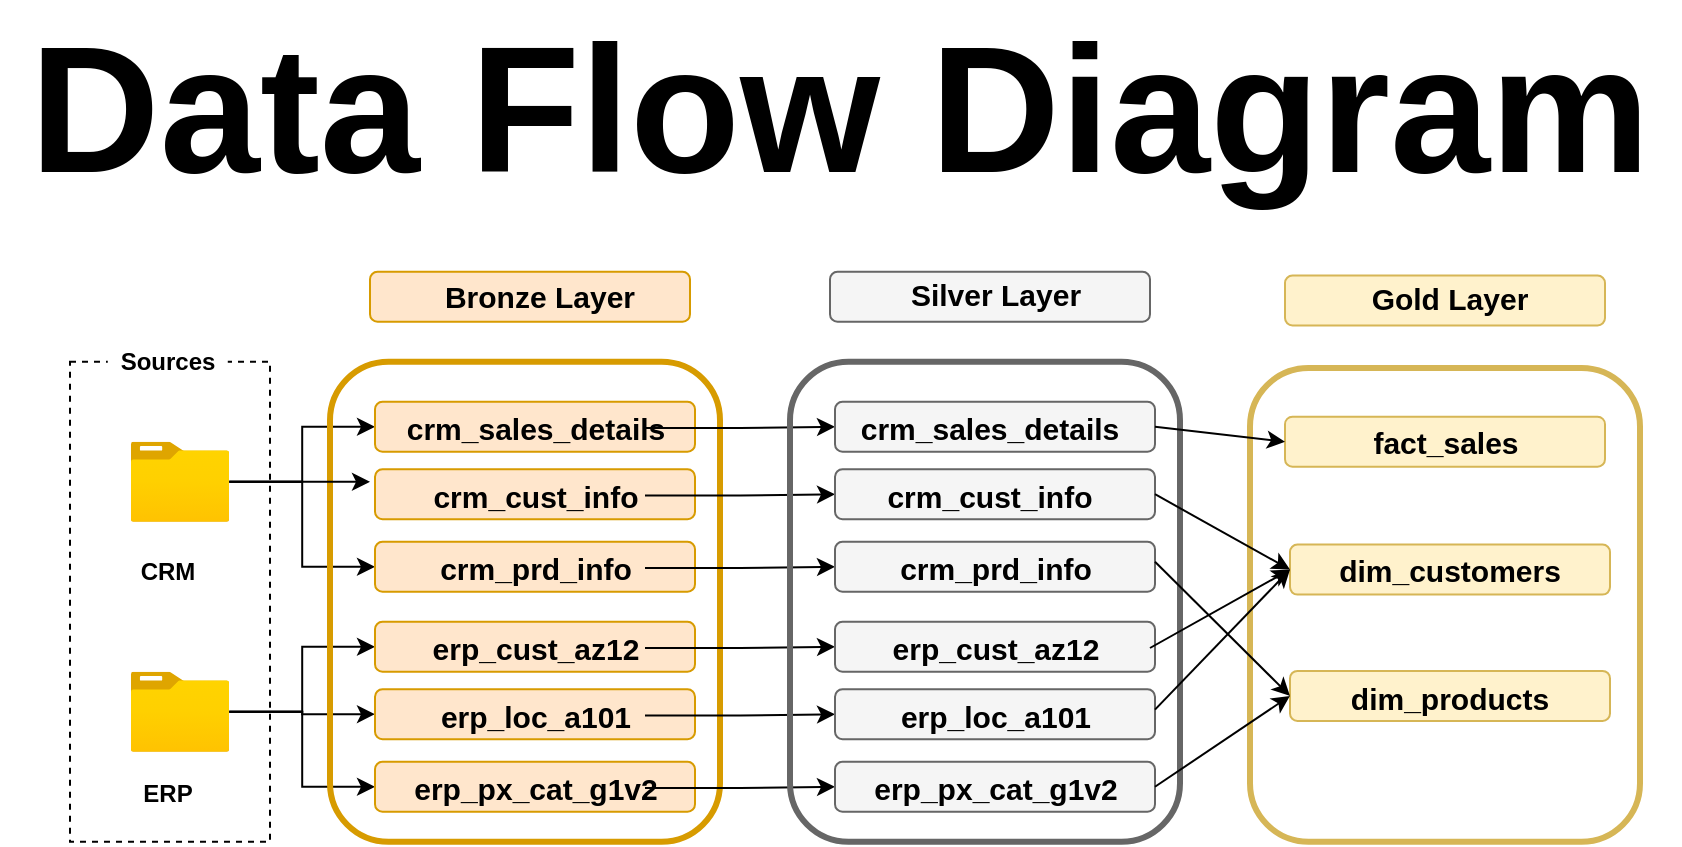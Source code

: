<mxfile version="28.1.2">
  <diagram name="Page-1" id="mnU-Wo1fCuVpfZbNAUWn">
    <mxGraphModel dx="531" dy="833" grid="1" gridSize="10" guides="1" tooltips="1" connect="1" arrows="1" fold="1" page="1" pageScale="1" pageWidth="850" pageHeight="1100" math="0" shadow="0">
      <root>
        <mxCell id="0" />
        <mxCell id="1" parent="0" />
        <mxCell id="ZWDw_myylXkHseVhUavi-1" value="&lt;font&gt;&lt;b&gt;Data Flow Diagram&lt;/b&gt;&lt;/font&gt;" style="text;html=1;align=center;verticalAlign=middle;whiteSpace=wrap;rounded=0;fontSize=90;" parent="1" vertex="1">
          <mxGeometry x="5" y="120" width="840" height="40" as="geometry" />
        </mxCell>
        <mxCell id="ZWDw_myylXkHseVhUavi-6" value="" style="rounded=0;whiteSpace=wrap;html=1;strokeColor=default;dashed=1;fillColor=none;" parent="1" vertex="1">
          <mxGeometry x="40" y="266.87" width="100" height="240" as="geometry" />
        </mxCell>
        <mxCell id="ZWDw_myylXkHseVhUavi-7" value="" style="rounded=0;whiteSpace=wrap;html=1;fillColor=default;strokeColor=none;dashed=1;dashPattern=1 4;" parent="1" vertex="1">
          <mxGeometry x="58.89" y="246.87" width="60" height="40" as="geometry" />
        </mxCell>
        <mxCell id="ZWDw_myylXkHseVhUavi-8" value="&lt;b&gt;Sources&lt;/b&gt;" style="text;html=1;align=center;verticalAlign=middle;whiteSpace=wrap;rounded=0;" parent="1" vertex="1">
          <mxGeometry x="58.89" y="251.87" width="60" height="30" as="geometry" />
        </mxCell>
        <mxCell id="ZWDw_myylXkHseVhUavi-37" style="edgeStyle=orthogonalEdgeStyle;rounded=0;orthogonalLoop=1;jettySize=auto;html=1;entryX=0;entryY=0.5;entryDx=0;entryDy=0;" parent="1" source="ZWDw_myylXkHseVhUavi-9" target="ZWDw_myylXkHseVhUavi-28" edge="1">
          <mxGeometry relative="1" as="geometry" />
        </mxCell>
        <mxCell id="ZWDw_myylXkHseVhUavi-38" style="edgeStyle=orthogonalEdgeStyle;rounded=0;orthogonalLoop=1;jettySize=auto;html=1;entryX=0;entryY=0.5;entryDx=0;entryDy=0;" parent="1" source="ZWDw_myylXkHseVhUavi-9" target="ZWDw_myylXkHseVhUavi-34" edge="1">
          <mxGeometry relative="1" as="geometry" />
        </mxCell>
        <mxCell id="ZWDw_myylXkHseVhUavi-9" value="" style="image;aspect=fixed;html=1;points=[];align=center;fontSize=12;image=img/lib/azure2/general/Folder_Blank.svg;" parent="1" vertex="1">
          <mxGeometry x="70.36" y="306.87" width="49.29" height="40" as="geometry" />
        </mxCell>
        <mxCell id="ZWDw_myylXkHseVhUavi-11" value="&lt;b&gt;CRM&lt;/b&gt;" style="text;html=1;align=center;verticalAlign=middle;whiteSpace=wrap;rounded=0;" parent="1" vertex="1">
          <mxGeometry x="68.88" y="356.87" width="40" height="30" as="geometry" />
        </mxCell>
        <mxCell id="ZWDw_myylXkHseVhUavi-47" style="edgeStyle=orthogonalEdgeStyle;rounded=0;orthogonalLoop=1;jettySize=auto;html=1;" parent="1" source="ZWDw_myylXkHseVhUavi-12" target="ZWDw_myylXkHseVhUavi-43" edge="1">
          <mxGeometry relative="1" as="geometry" />
        </mxCell>
        <mxCell id="ZWDw_myylXkHseVhUavi-48" style="edgeStyle=orthogonalEdgeStyle;rounded=0;orthogonalLoop=1;jettySize=auto;html=1;entryX=0;entryY=0.5;entryDx=0;entryDy=0;" parent="1" source="ZWDw_myylXkHseVhUavi-12" target="ZWDw_myylXkHseVhUavi-40" edge="1">
          <mxGeometry relative="1" as="geometry" />
        </mxCell>
        <mxCell id="ZWDw_myylXkHseVhUavi-49" style="edgeStyle=orthogonalEdgeStyle;rounded=0;orthogonalLoop=1;jettySize=auto;html=1;entryX=0;entryY=0.5;entryDx=0;entryDy=0;" parent="1" source="ZWDw_myylXkHseVhUavi-12" target="ZWDw_myylXkHseVhUavi-45" edge="1">
          <mxGeometry relative="1" as="geometry" />
        </mxCell>
        <mxCell id="ZWDw_myylXkHseVhUavi-12" value="" style="image;aspect=fixed;html=1;points=[];align=center;fontSize=12;image=img/lib/azure2/general/Folder_Blank.svg;" parent="1" vertex="1">
          <mxGeometry x="70.36" y="421.87" width="49.29" height="40" as="geometry" />
        </mxCell>
        <mxCell id="ZWDw_myylXkHseVhUavi-14" value="&lt;b&gt;ERP&lt;/b&gt;" style="text;html=1;align=center;verticalAlign=middle;whiteSpace=wrap;rounded=0;" parent="1" vertex="1">
          <mxGeometry x="62.92" y="466.87" width="51.93" height="33.13" as="geometry" />
        </mxCell>
        <mxCell id="ZWDw_myylXkHseVhUavi-18" value="" style="rounded=1;whiteSpace=wrap;html=1;fillColor=#ffe6cc;strokeColor=#d79b00;" parent="1" vertex="1">
          <mxGeometry x="190" y="221.87" width="160" height="25" as="geometry" />
        </mxCell>
        <mxCell id="ZWDw_myylXkHseVhUavi-19" value="" style="rounded=1;whiteSpace=wrap;html=1;fillColor=none;strokeColor=#d79b00;strokeWidth=3;" parent="1" vertex="1">
          <mxGeometry x="170" y="266.87" width="195" height="240" as="geometry" />
        </mxCell>
        <mxCell id="ZWDw_myylXkHseVhUavi-20" value="&lt;b&gt;&lt;font style=&quot;font-size: 15px;&quot;&gt;Bronze Layer&lt;/font&gt;&lt;/b&gt;" style="text;html=1;align=center;verticalAlign=middle;whiteSpace=wrap;rounded=1;" parent="1" vertex="1">
          <mxGeometry x="220" y="220.62" width="110" height="26.25" as="geometry" />
        </mxCell>
        <mxCell id="ZWDw_myylXkHseVhUavi-28" value="" style="rounded=1;whiteSpace=wrap;html=1;fillColor=#ffe6cc;strokeColor=#d79b00;" parent="1" vertex="1">
          <mxGeometry x="192.5" y="286.87" width="160" height="25" as="geometry" />
        </mxCell>
        <mxCell id="13WFfSaOPEswXD3yg6oG-22" style="edgeStyle=orthogonalEdgeStyle;rounded=0;orthogonalLoop=1;jettySize=auto;html=1;entryX=0;entryY=0.5;entryDx=0;entryDy=0;" parent="1" source="ZWDw_myylXkHseVhUavi-29" target="13WFfSaOPEswXD3yg6oG-4" edge="1">
          <mxGeometry relative="1" as="geometry" />
        </mxCell>
        <mxCell id="ZWDw_myylXkHseVhUavi-29" value="&lt;font style=&quot;font-size: 15px;&quot;&gt;&lt;b&gt;crm_sales_details&lt;/b&gt;&lt;/font&gt;" style="text;html=1;align=center;verticalAlign=middle;whiteSpace=wrap;rounded=1;" parent="1" vertex="1">
          <mxGeometry x="217.5" y="286.87" width="110" height="26.25" as="geometry" />
        </mxCell>
        <mxCell id="ZWDw_myylXkHseVhUavi-39" style="edgeStyle=orthogonalEdgeStyle;rounded=0;orthogonalLoop=1;jettySize=auto;html=1;exitX=0;exitY=0.25;exitDx=0;exitDy=0;" parent="1" source="ZWDw_myylXkHseVhUavi-32" edge="1">
          <mxGeometry relative="1" as="geometry">
            <mxPoint x="193" y="326.87" as="targetPoint" />
          </mxGeometry>
        </mxCell>
        <mxCell id="ZWDw_myylXkHseVhUavi-32" value="" style="rounded=1;whiteSpace=wrap;html=1;fillColor=#ffe6cc;strokeColor=#d79b00;" parent="1" vertex="1">
          <mxGeometry x="192.5" y="320.62" width="160" height="25" as="geometry" />
        </mxCell>
        <mxCell id="13WFfSaOPEswXD3yg6oG-23" style="edgeStyle=orthogonalEdgeStyle;rounded=0;orthogonalLoop=1;jettySize=auto;html=1;entryX=0;entryY=0.5;entryDx=0;entryDy=0;" parent="1" source="ZWDw_myylXkHseVhUavi-33" target="13WFfSaOPEswXD3yg6oG-7" edge="1">
          <mxGeometry relative="1" as="geometry" />
        </mxCell>
        <mxCell id="ZWDw_myylXkHseVhUavi-33" value="&lt;font style=&quot;font-size: 15px;&quot;&gt;&lt;b&gt;crm_cust_info&lt;/b&gt;&lt;/font&gt;" style="text;html=1;align=center;verticalAlign=middle;whiteSpace=wrap;rounded=1;" parent="1" vertex="1">
          <mxGeometry x="217.5" y="320.62" width="110" height="26.25" as="geometry" />
        </mxCell>
        <mxCell id="ZWDw_myylXkHseVhUavi-34" value="" style="rounded=1;whiteSpace=wrap;html=1;fillColor=#ffe6cc;strokeColor=#d79b00;" parent="1" vertex="1">
          <mxGeometry x="192.5" y="356.87" width="160" height="25" as="geometry" />
        </mxCell>
        <mxCell id="13WFfSaOPEswXD3yg6oG-24" style="edgeStyle=orthogonalEdgeStyle;rounded=0;orthogonalLoop=1;jettySize=auto;html=1;entryX=0;entryY=0.5;entryDx=0;entryDy=0;" parent="1" source="ZWDw_myylXkHseVhUavi-35" target="13WFfSaOPEswXD3yg6oG-9" edge="1">
          <mxGeometry relative="1" as="geometry" />
        </mxCell>
        <mxCell id="ZWDw_myylXkHseVhUavi-35" value="&lt;font style=&quot;font-size: 15px;&quot;&gt;&lt;b&gt;crm_prd_info&lt;/b&gt;&lt;/font&gt;" style="text;html=1;align=center;verticalAlign=middle;whiteSpace=wrap;rounded=1;" parent="1" vertex="1">
          <mxGeometry x="217.5" y="356.87" width="110" height="26.25" as="geometry" />
        </mxCell>
        <mxCell id="ZWDw_myylXkHseVhUavi-36" style="edgeStyle=orthogonalEdgeStyle;rounded=0;orthogonalLoop=1;jettySize=auto;html=1;" parent="1" source="ZWDw_myylXkHseVhUavi-9" edge="1">
          <mxGeometry relative="1" as="geometry">
            <mxPoint x="190" y="326.87" as="targetPoint" />
          </mxGeometry>
        </mxCell>
        <mxCell id="ZWDw_myylXkHseVhUavi-40" value="" style="rounded=1;whiteSpace=wrap;html=1;fillColor=#ffe6cc;strokeColor=#d79b00;" parent="1" vertex="1">
          <mxGeometry x="192.5" y="396.87" width="160" height="25" as="geometry" />
        </mxCell>
        <mxCell id="13WFfSaOPEswXD3yg6oG-25" style="edgeStyle=orthogonalEdgeStyle;rounded=0;orthogonalLoop=1;jettySize=auto;html=1;entryX=0;entryY=0.5;entryDx=0;entryDy=0;" parent="1" source="ZWDw_myylXkHseVhUavi-41" target="13WFfSaOPEswXD3yg6oG-11" edge="1">
          <mxGeometry relative="1" as="geometry" />
        </mxCell>
        <mxCell id="ZWDw_myylXkHseVhUavi-41" value="&lt;font style=&quot;font-size: 15px;&quot;&gt;&lt;b&gt;erp_cust_az12&lt;/b&gt;&lt;/font&gt;" style="text;html=1;align=center;verticalAlign=middle;whiteSpace=wrap;rounded=1;" parent="1" vertex="1">
          <mxGeometry x="217.5" y="396.87" width="110" height="26.25" as="geometry" />
        </mxCell>
        <mxCell id="ZWDw_myylXkHseVhUavi-42" style="edgeStyle=orthogonalEdgeStyle;rounded=0;orthogonalLoop=1;jettySize=auto;html=1;exitX=0;exitY=0.25;exitDx=0;exitDy=0;" parent="1" source="ZWDw_myylXkHseVhUavi-43" edge="1">
          <mxGeometry relative="1" as="geometry">
            <mxPoint x="193" y="436.87" as="targetPoint" />
          </mxGeometry>
        </mxCell>
        <mxCell id="ZWDw_myylXkHseVhUavi-43" value="" style="rounded=1;whiteSpace=wrap;html=1;fillColor=#ffe6cc;strokeColor=#d79b00;" parent="1" vertex="1">
          <mxGeometry x="192.5" y="430.62" width="160" height="25" as="geometry" />
        </mxCell>
        <mxCell id="13WFfSaOPEswXD3yg6oG-26" style="edgeStyle=orthogonalEdgeStyle;rounded=0;orthogonalLoop=1;jettySize=auto;html=1;entryX=0;entryY=0.5;entryDx=0;entryDy=0;" parent="1" source="ZWDw_myylXkHseVhUavi-44" target="13WFfSaOPEswXD3yg6oG-14" edge="1">
          <mxGeometry relative="1" as="geometry" />
        </mxCell>
        <mxCell id="ZWDw_myylXkHseVhUavi-44" value="&lt;font style=&quot;font-size: 15px;&quot;&gt;&lt;b&gt;erp_loc_a101&lt;/b&gt;&lt;/font&gt;" style="text;html=1;align=center;verticalAlign=middle;whiteSpace=wrap;rounded=1;" parent="1" vertex="1">
          <mxGeometry x="217.5" y="430.62" width="110" height="26.25" as="geometry" />
        </mxCell>
        <mxCell id="ZWDw_myylXkHseVhUavi-45" value="" style="rounded=1;whiteSpace=wrap;html=1;fillColor=#ffe6cc;strokeColor=#d79b00;" parent="1" vertex="1">
          <mxGeometry x="192.5" y="466.87" width="160" height="25" as="geometry" />
        </mxCell>
        <mxCell id="13WFfSaOPEswXD3yg6oG-27" style="edgeStyle=orthogonalEdgeStyle;rounded=0;orthogonalLoop=1;jettySize=auto;html=1;" parent="1" source="ZWDw_myylXkHseVhUavi-46" target="13WFfSaOPEswXD3yg6oG-16" edge="1">
          <mxGeometry relative="1" as="geometry" />
        </mxCell>
        <mxCell id="ZWDw_myylXkHseVhUavi-46" value="&lt;font style=&quot;font-size: 15px;&quot;&gt;&lt;b&gt;erp_px_cat_g1v2&lt;/b&gt;&lt;/font&gt;" style="text;html=1;align=center;verticalAlign=middle;whiteSpace=wrap;rounded=1;" parent="1" vertex="1">
          <mxGeometry x="217.5" y="466.87" width="110" height="26.25" as="geometry" />
        </mxCell>
        <mxCell id="13WFfSaOPEswXD3yg6oG-1" value="" style="rounded=1;whiteSpace=wrap;html=1;fillColor=#f5f5f5;strokeColor=#666666;fontColor=#333333;" parent="1" vertex="1">
          <mxGeometry x="420" y="221.87" width="160" height="25" as="geometry" />
        </mxCell>
        <mxCell id="13WFfSaOPEswXD3yg6oG-2" value="" style="rounded=1;whiteSpace=wrap;html=1;fillColor=none;strokeColor=#666666;strokeWidth=3;fontColor=#333333;" parent="1" vertex="1">
          <mxGeometry x="400" y="266.87" width="195" height="240" as="geometry" />
        </mxCell>
        <mxCell id="13WFfSaOPEswXD3yg6oG-3" value="&lt;b&gt;&lt;font style=&quot;font-size: 15px;&quot;&gt;Silver Layer&lt;/font&gt;&lt;/b&gt;" style="text;html=1;align=center;verticalAlign=middle;whiteSpace=wrap;rounded=1;" parent="1" vertex="1">
          <mxGeometry x="447.5" y="220" width="110" height="26.25" as="geometry" />
        </mxCell>
        <mxCell id="13WFfSaOPEswXD3yg6oG-4" value="" style="rounded=1;whiteSpace=wrap;html=1;fillColor=#f5f5f5;strokeColor=#666666;fontColor=#333333;" parent="1" vertex="1">
          <mxGeometry x="422.5" y="286.87" width="160" height="25" as="geometry" />
        </mxCell>
        <mxCell id="13WFfSaOPEswXD3yg6oG-5" value="&lt;font style=&quot;font-size: 15px;&quot;&gt;&lt;b&gt;crm_sales_details&lt;/b&gt;&lt;/font&gt;" style="text;html=1;align=center;verticalAlign=middle;whiteSpace=wrap;rounded=1;" parent="1" vertex="1">
          <mxGeometry x="445" y="286.87" width="110" height="26.25" as="geometry" />
        </mxCell>
        <mxCell id="13WFfSaOPEswXD3yg6oG-6" style="edgeStyle=orthogonalEdgeStyle;rounded=0;orthogonalLoop=1;jettySize=auto;html=1;exitX=0;exitY=0.25;exitDx=0;exitDy=0;fillColor=#f5f5f5;strokeColor=#666666;" parent="1" source="13WFfSaOPEswXD3yg6oG-7" edge="1">
          <mxGeometry relative="1" as="geometry">
            <mxPoint x="423" y="326.87" as="targetPoint" />
          </mxGeometry>
        </mxCell>
        <mxCell id="13WFfSaOPEswXD3yg6oG-7" value="" style="rounded=1;whiteSpace=wrap;html=1;fillColor=#f5f5f5;strokeColor=#666666;fontColor=#333333;" parent="1" vertex="1">
          <mxGeometry x="422.5" y="320.62" width="160" height="25" as="geometry" />
        </mxCell>
        <mxCell id="13WFfSaOPEswXD3yg6oG-8" value="&lt;font style=&quot;font-size: 15px;&quot;&gt;&lt;b&gt;crm_cust_info&lt;/b&gt;&lt;/font&gt;" style="text;html=1;align=center;verticalAlign=middle;whiteSpace=wrap;rounded=1;" parent="1" vertex="1">
          <mxGeometry x="445" y="320.62" width="110" height="26.25" as="geometry" />
        </mxCell>
        <mxCell id="13WFfSaOPEswXD3yg6oG-9" value="" style="rounded=1;whiteSpace=wrap;html=1;fillColor=#f5f5f5;strokeColor=#666666;fontColor=#333333;" parent="1" vertex="1">
          <mxGeometry x="422.5" y="356.87" width="160" height="25" as="geometry" />
        </mxCell>
        <mxCell id="13WFfSaOPEswXD3yg6oG-10" value="&lt;font style=&quot;font-size: 15px;&quot;&gt;&lt;b&gt;crm_prd_info&lt;/b&gt;&lt;/font&gt;" style="text;html=1;align=center;verticalAlign=middle;whiteSpace=wrap;rounded=1;" parent="1" vertex="1">
          <mxGeometry x="447.5" y="356.87" width="110" height="26.25" as="geometry" />
        </mxCell>
        <mxCell id="13WFfSaOPEswXD3yg6oG-11" value="" style="rounded=1;whiteSpace=wrap;html=1;fillColor=#f5f5f5;strokeColor=#666666;fontColor=#333333;" parent="1" vertex="1">
          <mxGeometry x="422.5" y="396.87" width="160" height="25" as="geometry" />
        </mxCell>
        <mxCell id="13WFfSaOPEswXD3yg6oG-12" value="&lt;font style=&quot;font-size: 15px;&quot;&gt;&lt;b&gt;erp_cust_az12&lt;/b&gt;&lt;/font&gt;" style="text;html=1;align=center;verticalAlign=middle;whiteSpace=wrap;rounded=1;" parent="1" vertex="1">
          <mxGeometry x="447.5" y="396.87" width="110" height="26.25" as="geometry" />
        </mxCell>
        <mxCell id="13WFfSaOPEswXD3yg6oG-13" style="edgeStyle=orthogonalEdgeStyle;rounded=0;orthogonalLoop=1;jettySize=auto;html=1;exitX=0;exitY=0.25;exitDx=0;exitDy=0;fillColor=#f5f5f5;strokeColor=#666666;" parent="1" source="13WFfSaOPEswXD3yg6oG-14" edge="1">
          <mxGeometry relative="1" as="geometry">
            <mxPoint x="423" y="436.87" as="targetPoint" />
          </mxGeometry>
        </mxCell>
        <mxCell id="13WFfSaOPEswXD3yg6oG-14" value="" style="rounded=1;whiteSpace=wrap;html=1;fillColor=#f5f5f5;strokeColor=#666666;fontColor=#333333;" parent="1" vertex="1">
          <mxGeometry x="422.5" y="430.62" width="160" height="25" as="geometry" />
        </mxCell>
        <mxCell id="13WFfSaOPEswXD3yg6oG-15" value="&lt;font style=&quot;font-size: 15px;&quot;&gt;&lt;b&gt;erp_loc_a101&lt;/b&gt;&lt;/font&gt;" style="text;html=1;align=center;verticalAlign=middle;whiteSpace=wrap;rounded=1;" parent="1" vertex="1">
          <mxGeometry x="447.5" y="430.62" width="110" height="26.25" as="geometry" />
        </mxCell>
        <mxCell id="13WFfSaOPEswXD3yg6oG-16" value="" style="rounded=1;whiteSpace=wrap;html=1;fillColor=#f5f5f5;strokeColor=#666666;fontColor=#333333;" parent="1" vertex="1">
          <mxGeometry x="422.5" y="466.87" width="160" height="25" as="geometry" />
        </mxCell>
        <mxCell id="13WFfSaOPEswXD3yg6oG-17" value="&lt;font style=&quot;font-size: 15px;&quot;&gt;&lt;b&gt;erp_px_cat_g1v2&lt;/b&gt;&lt;/font&gt;" style="text;html=1;align=center;verticalAlign=middle;whiteSpace=wrap;rounded=1;" parent="1" vertex="1">
          <mxGeometry x="447.5" y="466.87" width="110" height="26.25" as="geometry" />
        </mxCell>
        <mxCell id="hhuQ0RfdKdrWqPjM4mlb-2" value="" style="rounded=1;whiteSpace=wrap;html=1;fillColor=#fff2cc;strokeColor=#d6b656;" vertex="1" parent="1">
          <mxGeometry x="647.5" y="223.74" width="160" height="25" as="geometry" />
        </mxCell>
        <mxCell id="hhuQ0RfdKdrWqPjM4mlb-3" value="" style="rounded=1;whiteSpace=wrap;html=1;fillColor=none;strokeColor=#d6b656;strokeWidth=3;" vertex="1" parent="1">
          <mxGeometry x="630" y="270" width="195" height="236.87" as="geometry" />
        </mxCell>
        <mxCell id="hhuQ0RfdKdrWqPjM4mlb-4" value="&lt;b&gt;&lt;font style=&quot;font-size: 15px;&quot;&gt;Gold Layer&lt;/font&gt;&lt;/b&gt;" style="text;html=1;align=center;verticalAlign=middle;whiteSpace=wrap;rounded=1;" vertex="1" parent="1">
          <mxGeometry x="675" y="221.87" width="110" height="26.25" as="geometry" />
        </mxCell>
        <mxCell id="hhuQ0RfdKdrWqPjM4mlb-5" value="" style="rounded=1;whiteSpace=wrap;html=1;fillColor=#fff2cc;strokeColor=#d6b656;" vertex="1" parent="1">
          <mxGeometry x="647.5" y="294.36" width="160" height="25" as="geometry" />
        </mxCell>
        <mxCell id="hhuQ0RfdKdrWqPjM4mlb-6" value="&lt;span style=&quot;font-size: 15px;&quot;&gt;&lt;b&gt;fact_sales&lt;/b&gt;&lt;/span&gt;" style="text;html=1;align=center;verticalAlign=middle;whiteSpace=wrap;rounded=1;" vertex="1" parent="1">
          <mxGeometry x="672.5" y="294.36" width="110" height="26.25" as="geometry" />
        </mxCell>
        <mxCell id="hhuQ0RfdKdrWqPjM4mlb-7" style="edgeStyle=orthogonalEdgeStyle;rounded=0;orthogonalLoop=1;jettySize=auto;html=1;exitX=0;exitY=0.25;exitDx=0;exitDy=0;fillColor=#fff2cc;strokeColor=#d6b656;" edge="1" parent="1">
          <mxGeometry relative="1" as="geometry">
            <mxPoint x="650.5" y="352.49" as="targetPoint" />
            <mxPoint x="650" y="352.49" as="sourcePoint" />
          </mxGeometry>
        </mxCell>
        <mxCell id="hhuQ0RfdKdrWqPjM4mlb-10" value="" style="rounded=1;whiteSpace=wrap;html=1;fillColor=#fff2cc;strokeColor=#d6b656;" vertex="1" parent="1">
          <mxGeometry x="650" y="358.31" width="160" height="25" as="geometry" />
        </mxCell>
        <mxCell id="hhuQ0RfdKdrWqPjM4mlb-11" value="&lt;font style=&quot;font-size: 15px;&quot;&gt;&lt;b&gt;dim_customers&lt;/b&gt;&lt;/font&gt;" style="text;html=1;align=center;verticalAlign=middle;whiteSpace=wrap;rounded=1;" vertex="1" parent="1">
          <mxGeometry x="675" y="358.31" width="110" height="26.25" as="geometry" />
        </mxCell>
        <mxCell id="hhuQ0RfdKdrWqPjM4mlb-14" style="edgeStyle=orthogonalEdgeStyle;rounded=0;orthogonalLoop=1;jettySize=auto;html=1;exitX=0;exitY=0.25;exitDx=0;exitDy=0;fillColor=#fff2cc;strokeColor=#d6b656;" edge="1" parent="1" source="hhuQ0RfdKdrWqPjM4mlb-15">
          <mxGeometry relative="1" as="geometry">
            <mxPoint x="650.5" y="427.69" as="targetPoint" />
          </mxGeometry>
        </mxCell>
        <mxCell id="hhuQ0RfdKdrWqPjM4mlb-15" value="" style="rounded=1;whiteSpace=wrap;html=1;fillColor=#fff2cc;strokeColor=#d6b656;" vertex="1" parent="1">
          <mxGeometry x="650" y="421.44" width="160" height="25" as="geometry" />
        </mxCell>
        <mxCell id="hhuQ0RfdKdrWqPjM4mlb-16" value="&lt;font style=&quot;font-size: 15px;&quot;&gt;&lt;b&gt;dim_products&lt;/b&gt;&lt;/font&gt;" style="text;html=1;align=center;verticalAlign=middle;whiteSpace=wrap;rounded=1;" vertex="1" parent="1">
          <mxGeometry x="675" y="421.44" width="110" height="26.25" as="geometry" />
        </mxCell>
        <mxCell id="hhuQ0RfdKdrWqPjM4mlb-20" value="" style="endArrow=classic;html=1;rounded=0;exitX=1;exitY=0.5;exitDx=0;exitDy=0;entryX=0;entryY=0.5;entryDx=0;entryDy=0;" edge="1" parent="1" source="13WFfSaOPEswXD3yg6oG-4" target="hhuQ0RfdKdrWqPjM4mlb-5">
          <mxGeometry width="50" height="50" relative="1" as="geometry">
            <mxPoint x="690" y="430" as="sourcePoint" />
            <mxPoint x="740" y="380" as="targetPoint" />
          </mxGeometry>
        </mxCell>
        <mxCell id="hhuQ0RfdKdrWqPjM4mlb-23" value="" style="endArrow=classic;html=1;rounded=0;exitX=1;exitY=0.5;exitDx=0;exitDy=0;entryX=0;entryY=0.5;entryDx=0;entryDy=0;" edge="1" parent="1" source="13WFfSaOPEswXD3yg6oG-7" target="hhuQ0RfdKdrWqPjM4mlb-10">
          <mxGeometry width="50" height="50" relative="1" as="geometry">
            <mxPoint x="600" y="430" as="sourcePoint" />
            <mxPoint x="650" y="380" as="targetPoint" />
          </mxGeometry>
        </mxCell>
        <mxCell id="hhuQ0RfdKdrWqPjM4mlb-24" value="" style="endArrow=classic;html=1;rounded=0;entryX=0;entryY=0.5;entryDx=0;entryDy=0;" edge="1" parent="1" target="hhuQ0RfdKdrWqPjM4mlb-10">
          <mxGeometry width="50" height="50" relative="1" as="geometry">
            <mxPoint x="580" y="410" as="sourcePoint" />
            <mxPoint x="630" y="360" as="targetPoint" />
          </mxGeometry>
        </mxCell>
        <mxCell id="hhuQ0RfdKdrWqPjM4mlb-25" value="" style="endArrow=classic;html=1;rounded=0;entryX=0;entryY=0.5;entryDx=0;entryDy=0;" edge="1" parent="1" target="hhuQ0RfdKdrWqPjM4mlb-10">
          <mxGeometry width="50" height="50" relative="1" as="geometry">
            <mxPoint x="582.5" y="440.82" as="sourcePoint" />
            <mxPoint x="632.5" y="390.82" as="targetPoint" />
          </mxGeometry>
        </mxCell>
        <mxCell id="hhuQ0RfdKdrWqPjM4mlb-26" value="" style="endArrow=classic;html=1;rounded=0;entryX=0;entryY=0.5;entryDx=0;entryDy=0;" edge="1" parent="1" target="hhuQ0RfdKdrWqPjM4mlb-15">
          <mxGeometry width="50" height="50" relative="1" as="geometry">
            <mxPoint x="582.5" y="366.87" as="sourcePoint" />
            <mxPoint x="632.5" y="406.87" as="targetPoint" />
          </mxGeometry>
        </mxCell>
        <mxCell id="hhuQ0RfdKdrWqPjM4mlb-27" value="" style="endArrow=classic;html=1;rounded=0;entryX=0;entryY=0.5;entryDx=0;entryDy=0;exitX=1;exitY=0.5;exitDx=0;exitDy=0;" edge="1" parent="1" source="13WFfSaOPEswXD3yg6oG-16" target="hhuQ0RfdKdrWqPjM4mlb-15">
          <mxGeometry width="50" height="50" relative="1" as="geometry">
            <mxPoint x="580" y="480" as="sourcePoint" />
            <mxPoint x="630" y="430" as="targetPoint" />
          </mxGeometry>
        </mxCell>
      </root>
    </mxGraphModel>
  </diagram>
</mxfile>
